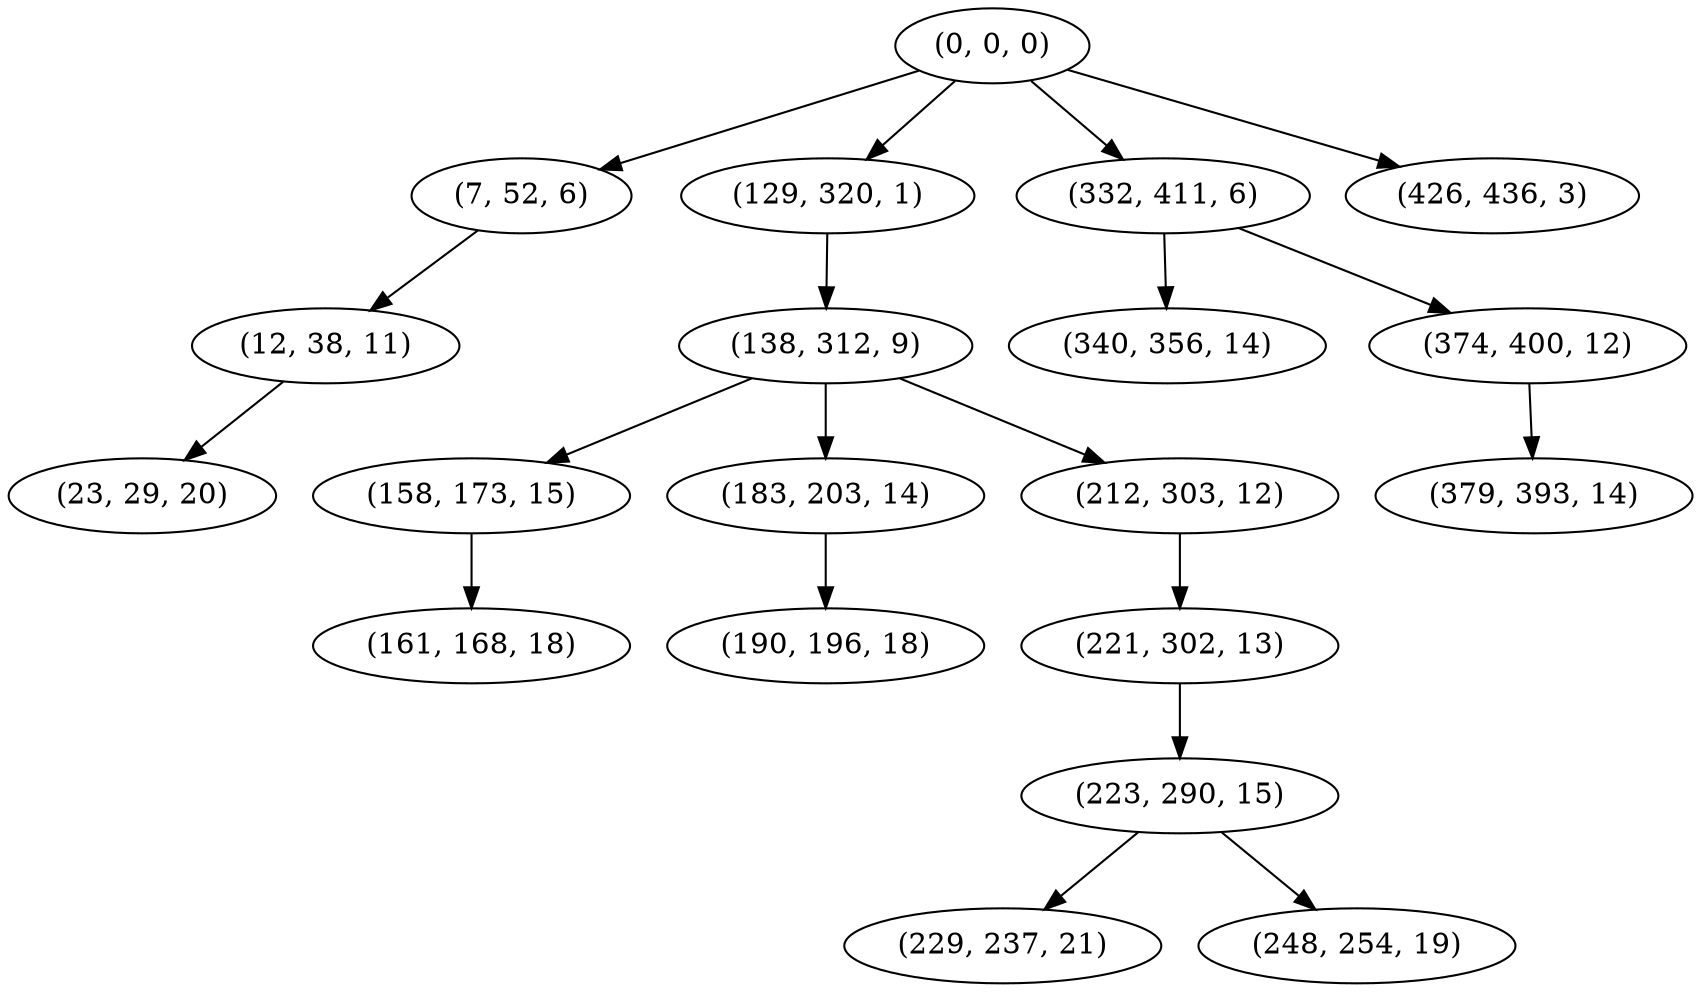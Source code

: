 digraph tree {
    "(0, 0, 0)";
    "(7, 52, 6)";
    "(12, 38, 11)";
    "(23, 29, 20)";
    "(129, 320, 1)";
    "(138, 312, 9)";
    "(158, 173, 15)";
    "(161, 168, 18)";
    "(183, 203, 14)";
    "(190, 196, 18)";
    "(212, 303, 12)";
    "(221, 302, 13)";
    "(223, 290, 15)";
    "(229, 237, 21)";
    "(248, 254, 19)";
    "(332, 411, 6)";
    "(340, 356, 14)";
    "(374, 400, 12)";
    "(379, 393, 14)";
    "(426, 436, 3)";
    "(0, 0, 0)" -> "(7, 52, 6)";
    "(0, 0, 0)" -> "(129, 320, 1)";
    "(0, 0, 0)" -> "(332, 411, 6)";
    "(0, 0, 0)" -> "(426, 436, 3)";
    "(7, 52, 6)" -> "(12, 38, 11)";
    "(12, 38, 11)" -> "(23, 29, 20)";
    "(129, 320, 1)" -> "(138, 312, 9)";
    "(138, 312, 9)" -> "(158, 173, 15)";
    "(138, 312, 9)" -> "(183, 203, 14)";
    "(138, 312, 9)" -> "(212, 303, 12)";
    "(158, 173, 15)" -> "(161, 168, 18)";
    "(183, 203, 14)" -> "(190, 196, 18)";
    "(212, 303, 12)" -> "(221, 302, 13)";
    "(221, 302, 13)" -> "(223, 290, 15)";
    "(223, 290, 15)" -> "(229, 237, 21)";
    "(223, 290, 15)" -> "(248, 254, 19)";
    "(332, 411, 6)" -> "(340, 356, 14)";
    "(332, 411, 6)" -> "(374, 400, 12)";
    "(374, 400, 12)" -> "(379, 393, 14)";
}
